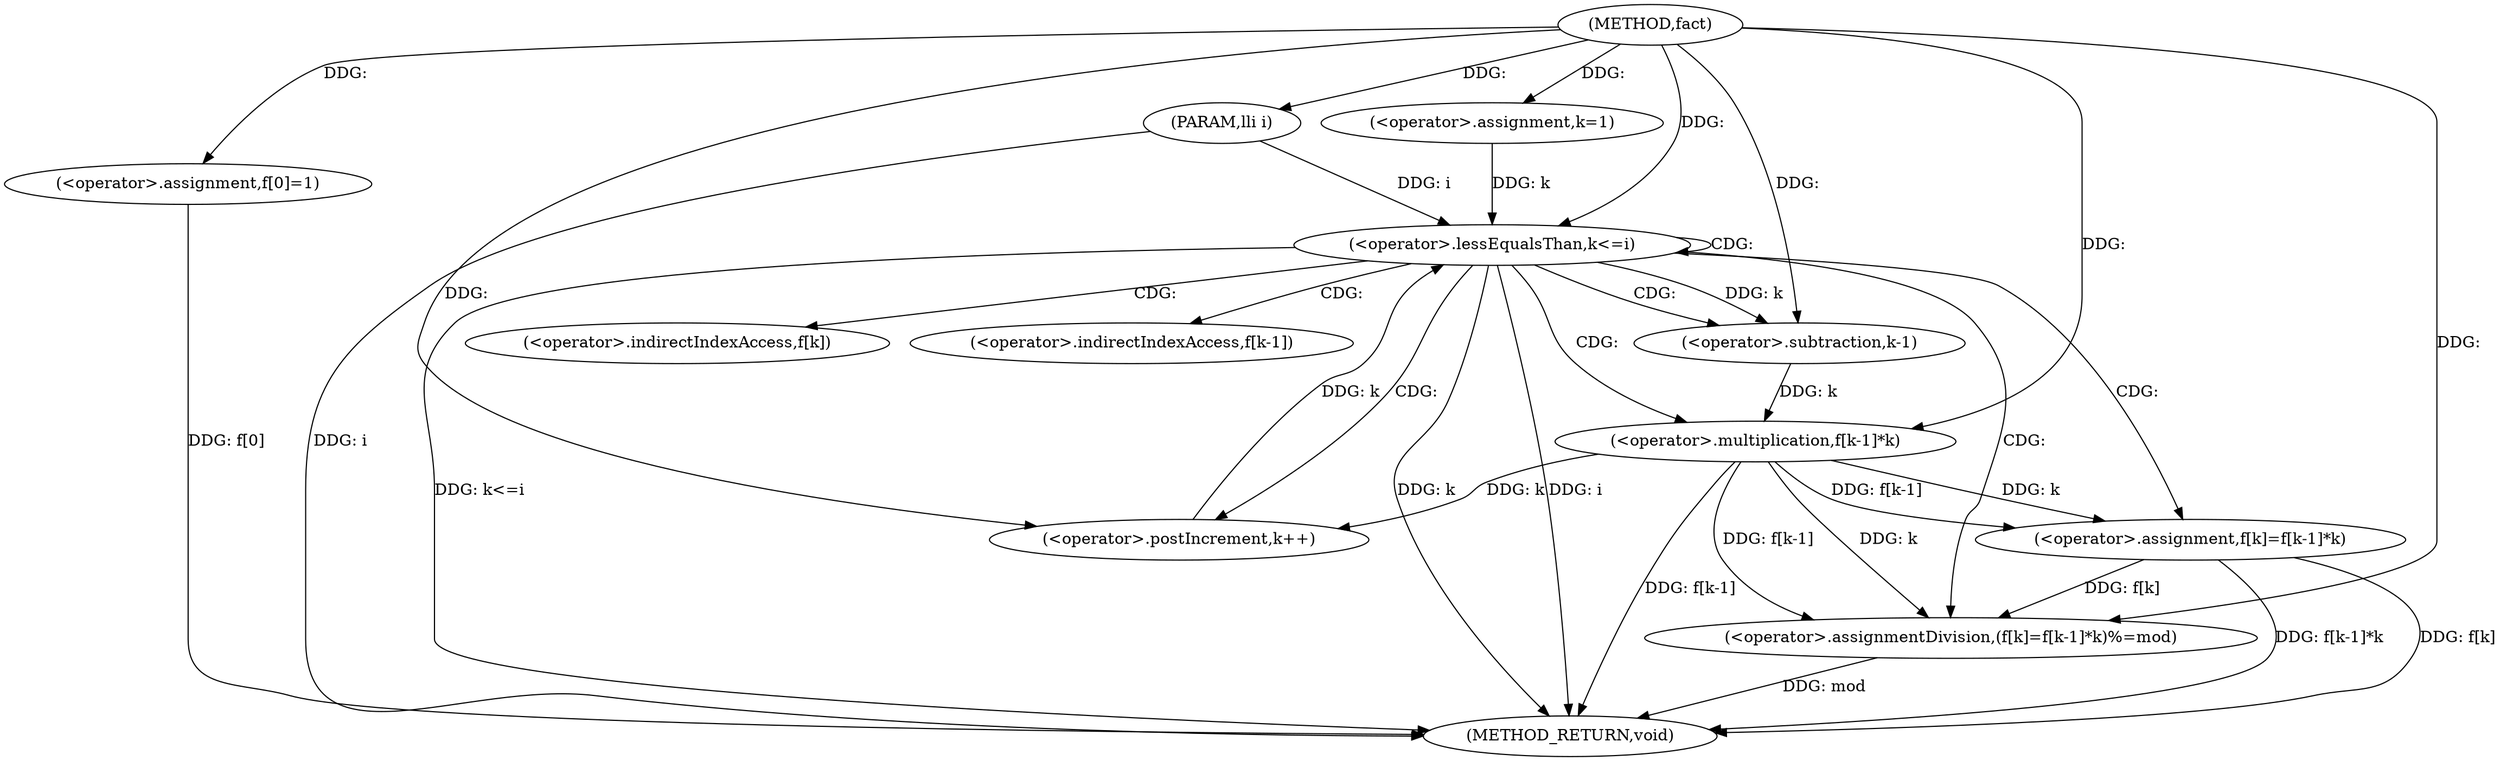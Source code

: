 digraph "fact" {  
"1000169" [label = "(METHOD,fact)" ]
"1000201" [label = "(METHOD_RETURN,void)" ]
"1000170" [label = "(PARAM,lli i)" ]
"1000172" [label = "(<operator>.assignment,f[0]=1)" ]
"1000179" [label = "(<operator>.assignment,k=1)" ]
"1000182" [label = "(<operator>.lessEqualsThan,k<=i)" ]
"1000185" [label = "(<operator>.postIncrement,k++)" ]
"1000188" [label = "(<operator>.assignmentDivision,(f[k]=f[k-1]*k)%=mod)" ]
"1000189" [label = "(<operator>.assignment,f[k]=f[k-1]*k)" ]
"1000193" [label = "(<operator>.multiplication,f[k-1]*k)" ]
"1000196" [label = "(<operator>.subtraction,k-1)" ]
"1000190" [label = "(<operator>.indirectIndexAccess,f[k])" ]
"1000194" [label = "(<operator>.indirectIndexAccess,f[k-1])" ]
  "1000170" -> "1000201"  [ label = "DDG: i"] 
  "1000172" -> "1000201"  [ label = "DDG: f[0]"] 
  "1000182" -> "1000201"  [ label = "DDG: k"] 
  "1000182" -> "1000201"  [ label = "DDG: i"] 
  "1000182" -> "1000201"  [ label = "DDG: k<=i"] 
  "1000189" -> "1000201"  [ label = "DDG: f[k]"] 
  "1000193" -> "1000201"  [ label = "DDG: f[k-1]"] 
  "1000189" -> "1000201"  [ label = "DDG: f[k-1]*k"] 
  "1000188" -> "1000201"  [ label = "DDG: mod"] 
  "1000169" -> "1000170"  [ label = "DDG: "] 
  "1000169" -> "1000172"  [ label = "DDG: "] 
  "1000169" -> "1000179"  [ label = "DDG: "] 
  "1000179" -> "1000182"  [ label = "DDG: k"] 
  "1000185" -> "1000182"  [ label = "DDG: k"] 
  "1000169" -> "1000182"  [ label = "DDG: "] 
  "1000170" -> "1000182"  [ label = "DDG: i"] 
  "1000193" -> "1000185"  [ label = "DDG: k"] 
  "1000169" -> "1000185"  [ label = "DDG: "] 
  "1000169" -> "1000188"  [ label = "DDG: "] 
  "1000189" -> "1000188"  [ label = "DDG: f[k]"] 
  "1000193" -> "1000188"  [ label = "DDG: k"] 
  "1000193" -> "1000188"  [ label = "DDG: f[k-1]"] 
  "1000193" -> "1000189"  [ label = "DDG: k"] 
  "1000193" -> "1000189"  [ label = "DDG: f[k-1]"] 
  "1000196" -> "1000193"  [ label = "DDG: k"] 
  "1000169" -> "1000193"  [ label = "DDG: "] 
  "1000182" -> "1000196"  [ label = "DDG: k"] 
  "1000169" -> "1000196"  [ label = "DDG: "] 
  "1000182" -> "1000182"  [ label = "CDG: "] 
  "1000182" -> "1000193"  [ label = "CDG: "] 
  "1000182" -> "1000194"  [ label = "CDG: "] 
  "1000182" -> "1000188"  [ label = "CDG: "] 
  "1000182" -> "1000190"  [ label = "CDG: "] 
  "1000182" -> "1000189"  [ label = "CDG: "] 
  "1000182" -> "1000185"  [ label = "CDG: "] 
  "1000182" -> "1000196"  [ label = "CDG: "] 
}
